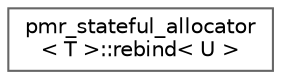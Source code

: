 digraph "类继承关系图"
{
 // LATEX_PDF_SIZE
  bgcolor="transparent";
  edge [fontname=Helvetica,fontsize=10,labelfontname=Helvetica,labelfontsize=10];
  node [fontname=Helvetica,fontsize=10,shape=box,height=0.2,width=0.4];
  rankdir="LR";
  Node0 [id="Node000000",label="pmr_stateful_allocator\l\< T \>::rebind\< U \>",height=0.2,width=0.4,color="grey40", fillcolor="white", style="filled",URL="$structpmr__stateful__allocator_1_1rebind.html",tooltip=" "];
}
